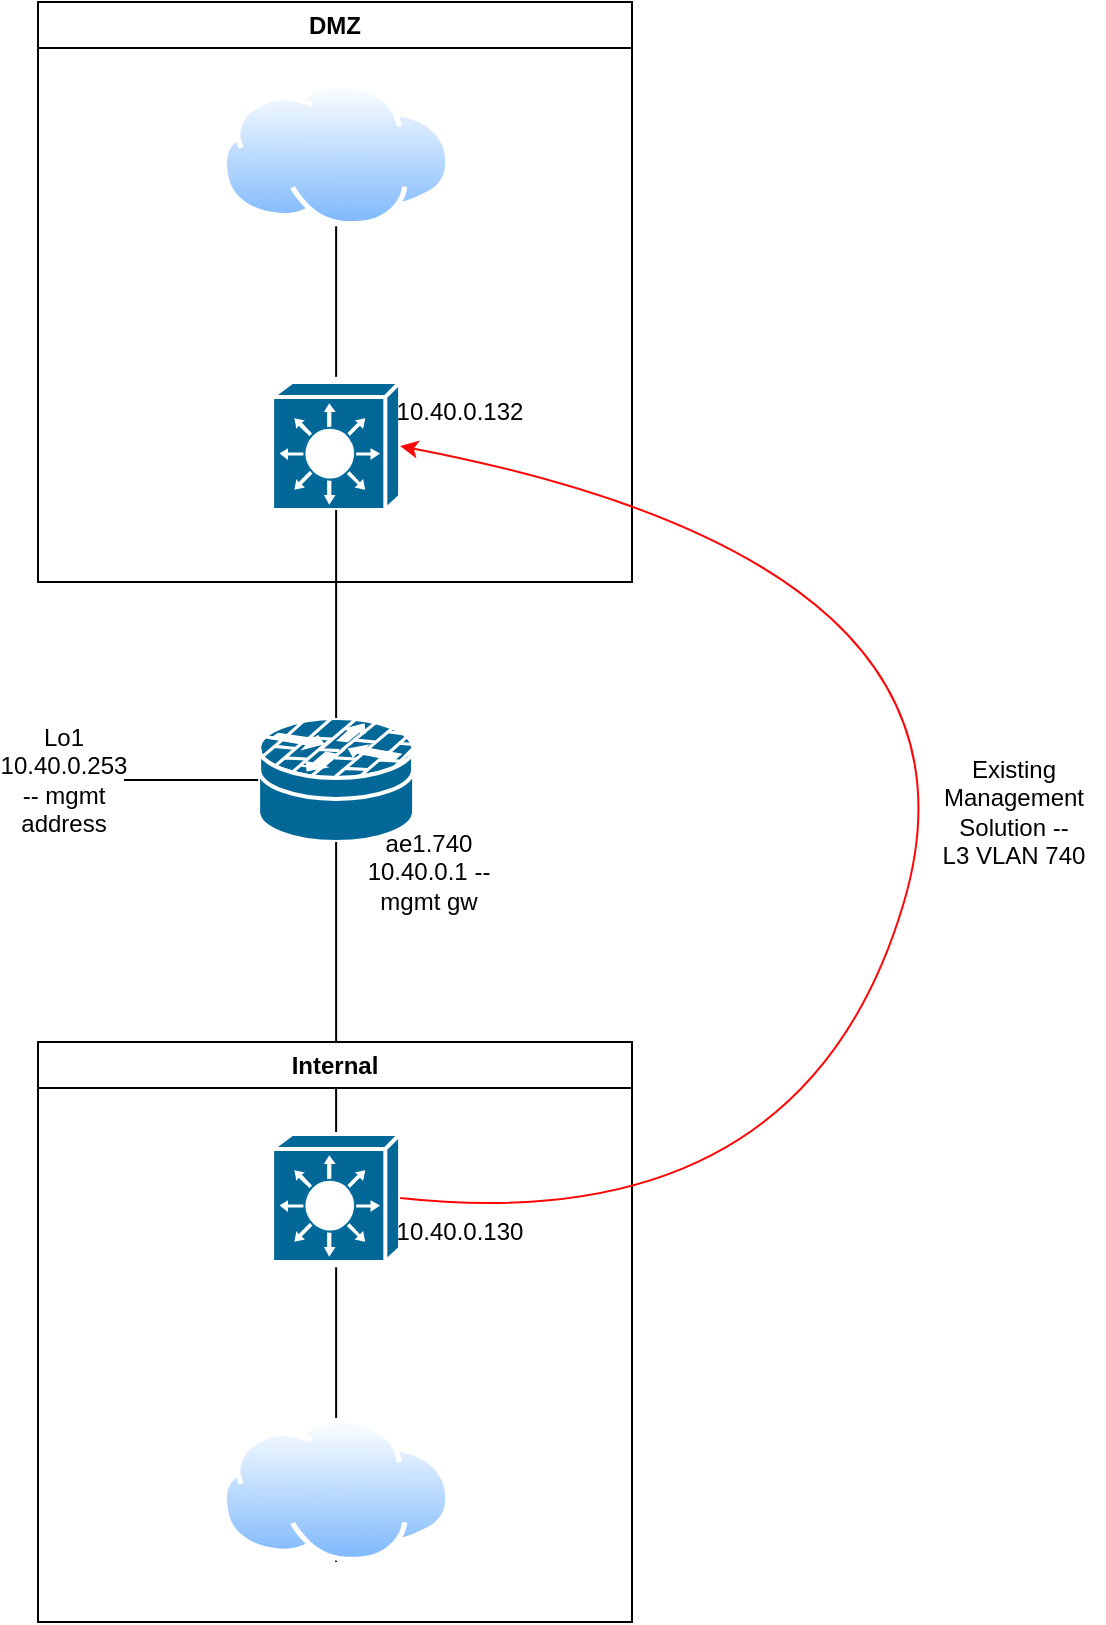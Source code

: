 <mxfile version="26.0.5">
  <diagram name="Page-1" id="AbNz_W9-ifHMb_iF9P_d">
    <mxGraphModel dx="1434" dy="746" grid="1" gridSize="10" guides="1" tooltips="1" connect="1" arrows="1" fold="1" page="1" pageScale="1" pageWidth="850" pageHeight="1100" math="0" shadow="0">
      <root>
        <mxCell id="0" />
        <mxCell id="1" parent="0" />
        <mxCell id="yzvRuwMVm8w7b3mzwm1n-1" value="" style="shape=mxgraph.cisco.security.router_firewall;sketch=0;html=1;pointerEvents=1;dashed=0;fillColor=#036897;strokeColor=#ffffff;strokeWidth=2;verticalLabelPosition=bottom;verticalAlign=top;align=center;outlineConnect=0;" parent="1" vertex="1">
          <mxGeometry x="387.06" y="358" width="78" height="62" as="geometry" />
        </mxCell>
        <mxCell id="yzvRuwMVm8w7b3mzwm1n-10" value="DMZ" style="swimlane;whiteSpace=wrap;html=1;" parent="1" vertex="1">
          <mxGeometry x="277" width="297" height="290" as="geometry" />
        </mxCell>
        <mxCell id="yzvRuwMVm8w7b3mzwm1n-9" value="" style="group" parent="yzvRuwMVm8w7b3mzwm1n-10" vertex="1" connectable="0">
          <mxGeometry x="79" y="40" width="162.06" height="220" as="geometry" />
        </mxCell>
        <mxCell id="yzvRuwMVm8w7b3mzwm1n-4" value="" style="image;aspect=fixed;perimeter=ellipsePerimeter;html=1;align=center;shadow=0;dashed=0;spacingTop=3;image=img/lib/active_directory/internet_cloud.svg;labelBackgroundColor=none;container=0;" parent="yzvRuwMVm8w7b3mzwm1n-9" vertex="1">
          <mxGeometry x="12.788" width="114.546" height="72.165" as="geometry" />
        </mxCell>
        <mxCell id="yzvRuwMVm8w7b3mzwm1n-5" value="" style="endArrow=none;html=1;rounded=0;entryX=0.5;entryY=1;entryDx=0;entryDy=0;labelBackgroundColor=none;" parent="yzvRuwMVm8w7b3mzwm1n-9" target="yzvRuwMVm8w7b3mzwm1n-4" edge="1">
          <mxGeometry width="50" height="50" relative="1" as="geometry">
            <mxPoint x="70.058" y="147.423" as="sourcePoint" />
            <mxPoint x="101.332" y="260.825" as="targetPoint" />
          </mxGeometry>
        </mxCell>
        <mxCell id="yzvRuwMVm8w7b3mzwm1n-12" value="" style="shape=mxgraph.cisco.switches.layer_3_switch;sketch=0;html=1;pointerEvents=1;dashed=0;fillColor=#036897;strokeColor=#ffffff;strokeWidth=2;verticalLabelPosition=bottom;verticalAlign=top;align=center;outlineConnect=0;" parent="yzvRuwMVm8w7b3mzwm1n-9" vertex="1">
          <mxGeometry x="38.06" y="150" width="64" height="64" as="geometry" />
        </mxCell>
        <mxCell id="yzvRuwMVm8w7b3mzwm1n-29" value="10.40.0.132" style="text;html=1;align=center;verticalAlign=middle;whiteSpace=wrap;rounded=0;" parent="yzvRuwMVm8w7b3mzwm1n-9" vertex="1">
          <mxGeometry x="102.06" y="150" width="60" height="30" as="geometry" />
        </mxCell>
        <mxCell id="yzvRuwMVm8w7b3mzwm1n-13" value="" style="endArrow=none;html=1;rounded=0;entryX=0.5;entryY=1;entryDx=0;entryDy=0;entryPerimeter=0;exitX=0.5;exitY=0;exitDx=0;exitDy=0;exitPerimeter=0;" parent="1" source="yzvRuwMVm8w7b3mzwm1n-1" target="yzvRuwMVm8w7b3mzwm1n-12" edge="1">
          <mxGeometry width="50" height="50" relative="1" as="geometry">
            <mxPoint x="410" y="370" as="sourcePoint" />
            <mxPoint x="460" y="320" as="targetPoint" />
          </mxGeometry>
        </mxCell>
        <mxCell id="yzvRuwMVm8w7b3mzwm1n-16" value="Existing Management Solution --&lt;div&gt;L3 VLAN 740&lt;/div&gt;" style="text;html=1;align=center;verticalAlign=middle;whiteSpace=wrap;rounded=0;" parent="1" vertex="1">
          <mxGeometry x="720" y="390" width="90" height="30" as="geometry" />
        </mxCell>
        <mxCell id="yzvRuwMVm8w7b3mzwm1n-17" value="" style="endArrow=none;html=1;rounded=0;entryX=0.5;entryY=1;entryDx=0;entryDy=0;entryPerimeter=0;exitX=0.5;exitY=0;exitDx=0;exitDy=0;exitPerimeter=0;" parent="1" source="yzvRuwMVm8w7b3mzwm1n-23" target="yzvRuwMVm8w7b3mzwm1n-1" edge="1">
          <mxGeometry width="50" height="50" relative="1" as="geometry">
            <mxPoint x="425" y="450" as="sourcePoint" />
            <mxPoint x="460" y="520" as="targetPoint" />
          </mxGeometry>
        </mxCell>
        <mxCell id="yzvRuwMVm8w7b3mzwm1n-19" value="Internal" style="swimlane;whiteSpace=wrap;html=1;" parent="1" vertex="1">
          <mxGeometry x="277" y="520" width="297" height="290" as="geometry" />
        </mxCell>
        <mxCell id="yzvRuwMVm8w7b3mzwm1n-20" value="" style="group;direction=west;flipV=1;" parent="yzvRuwMVm8w7b3mzwm1n-19" vertex="1" connectable="0">
          <mxGeometry x="79" y="40" width="154" height="220" as="geometry" />
        </mxCell>
        <mxCell id="yzvRuwMVm8w7b3mzwm1n-22" value="" style="endArrow=none;html=1;rounded=0;entryX=0.5;entryY=1;entryDx=0;entryDy=0;labelBackgroundColor=none;" parent="yzvRuwMVm8w7b3mzwm1n-20" target="yzvRuwMVm8w7b3mzwm1n-21" edge="1">
          <mxGeometry width="50" height="50" relative="1" as="geometry">
            <mxPoint x="70.058" y="72.577" as="sourcePoint" />
            <mxPoint x="101.332" y="-40.825" as="targetPoint" />
          </mxGeometry>
        </mxCell>
        <mxCell id="yzvRuwMVm8w7b3mzwm1n-21" value="" style="image;aspect=fixed;perimeter=ellipsePerimeter;html=1;align=center;shadow=0;dashed=0;spacingTop=3;image=img/lib/active_directory/internet_cloud.svg;labelBackgroundColor=none;container=0;" parent="yzvRuwMVm8w7b3mzwm1n-20" vertex="1">
          <mxGeometry x="12.788" y="147.835" width="114.546" height="72.165" as="geometry" />
        </mxCell>
        <mxCell id="yzvRuwMVm8w7b3mzwm1n-23" value="" style="shape=mxgraph.cisco.switches.layer_3_switch;sketch=0;html=1;pointerEvents=1;dashed=0;fillColor=#036897;strokeColor=#ffffff;strokeWidth=2;verticalLabelPosition=bottom;verticalAlign=top;align=center;outlineConnect=0;" parent="yzvRuwMVm8w7b3mzwm1n-20" vertex="1">
          <mxGeometry x="38.06" y="6" width="64" height="64" as="geometry" />
        </mxCell>
        <mxCell id="yzvRuwMVm8w7b3mzwm1n-28" value="10.40.0.130" style="text;html=1;align=center;verticalAlign=middle;whiteSpace=wrap;rounded=0;" parent="yzvRuwMVm8w7b3mzwm1n-20" vertex="1">
          <mxGeometry x="102.06" y="40" width="60" height="30" as="geometry" />
        </mxCell>
        <mxCell id="yzvRuwMVm8w7b3mzwm1n-24" value="" style="curved=1;endArrow=classic;html=1;rounded=0;entryX=1;entryY=0.5;entryDx=0;entryDy=0;entryPerimeter=0;exitX=1;exitY=0.5;exitDx=0;exitDy=0;exitPerimeter=0;strokeColor=#FF0505;" parent="1" source="yzvRuwMVm8w7b3mzwm1n-23" target="yzvRuwMVm8w7b3mzwm1n-12" edge="1">
          <mxGeometry width="50" height="50" relative="1" as="geometry">
            <mxPoint x="457" y="470" as="sourcePoint" />
            <mxPoint x="458" y="222" as="targetPoint" />
            <Array as="points">
              <mxPoint x="660" y="620" />
              <mxPoint x="760" y="280" />
            </Array>
          </mxGeometry>
        </mxCell>
        <mxCell id="yzvRuwMVm8w7b3mzwm1n-25" value="ae1.740 10.40.0.1 --&lt;div&gt;mgmt gw&lt;/div&gt;" style="text;html=1;align=center;verticalAlign=middle;whiteSpace=wrap;rounded=0;" parent="1" vertex="1">
          <mxGeometry x="435" y="420" width="75" height="30" as="geometry" />
        </mxCell>
        <mxCell id="yzvRuwMVm8w7b3mzwm1n-26" value="" style="endArrow=none;html=1;rounded=0;entryX=0;entryY=0.5;entryDx=0;entryDy=0;entryPerimeter=0;" parent="1" target="yzvRuwMVm8w7b3mzwm1n-1" edge="1">
          <mxGeometry width="50" height="50" relative="1" as="geometry">
            <mxPoint x="320" y="389" as="sourcePoint" />
            <mxPoint x="460" y="350" as="targetPoint" />
          </mxGeometry>
        </mxCell>
        <mxCell id="yzvRuwMVm8w7b3mzwm1n-27" value="Lo1&lt;div&gt;10.40.0.253 -- mgmt address&lt;/div&gt;" style="text;html=1;align=center;verticalAlign=middle;whiteSpace=wrap;rounded=0;" parent="1" vertex="1">
          <mxGeometry x="260" y="374" width="60" height="30" as="geometry" />
        </mxCell>
      </root>
    </mxGraphModel>
  </diagram>
</mxfile>
